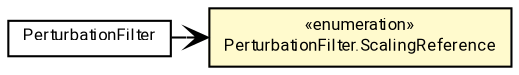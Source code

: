 #!/usr/local/bin/dot
#
# Class diagram 
# Generated by UMLGraph version R5_7_2-60-g0e99a6 (http://www.spinellis.gr/umlgraph/)
#

digraph G {
	graph [fontnames="svg"]
	edge [fontname="Roboto",fontsize=7,labelfontname="Roboto",labelfontsize=7,color="black"];
	node [fontname="Roboto",fontcolor="black",fontsize=8,shape=plaintext,margin=0,width=0,height=0];
	nodesep=0.15;
	ranksep=0.25;
	rankdir=LR;
	// de.lmu.ifi.dbs.elki.datasource.filter.transform.PerturbationFilter<V extends de.lmu.ifi.dbs.elki.data.NumberVector>
	c8190242 [label=<<table title="de.lmu.ifi.dbs.elki.datasource.filter.transform.PerturbationFilter" border="0" cellborder="1" cellspacing="0" cellpadding="2" href="PerturbationFilter.html" target="_parent">
		<tr><td><table border="0" cellspacing="0" cellpadding="1">
		<tr><td align="center" balign="center"> <font face="Roboto">PerturbationFilter</font> </td></tr>
		</table></td></tr>
		</table>>, URL="PerturbationFilter.html"];
	// de.lmu.ifi.dbs.elki.datasource.filter.transform.PerturbationFilter.ScalingReference
	c8190243 [label=<<table title="de.lmu.ifi.dbs.elki.datasource.filter.transform.PerturbationFilter.ScalingReference" border="0" cellborder="1" cellspacing="0" cellpadding="2" bgcolor="lemonChiffon" href="PerturbationFilter.ScalingReference.html" target="_parent">
		<tr><td><table border="0" cellspacing="0" cellpadding="1">
		<tr><td align="center" balign="center"> &#171;enumeration&#187; </td></tr>
		<tr><td align="center" balign="center"> <font face="Roboto">PerturbationFilter.ScalingReference</font> </td></tr>
		</table></td></tr>
		</table>>, URL="PerturbationFilter.ScalingReference.html"];
	// de.lmu.ifi.dbs.elki.datasource.filter.transform.PerturbationFilter<V extends de.lmu.ifi.dbs.elki.data.NumberVector> navassoc de.lmu.ifi.dbs.elki.datasource.filter.transform.PerturbationFilter.ScalingReference
	c8190242 -> c8190243 [arrowhead=open,weight=1];
}

